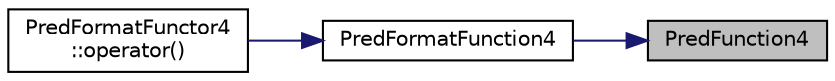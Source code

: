 digraph "PredFunction4"
{
 // LATEX_PDF_SIZE
  bgcolor="transparent";
  edge [fontname="Helvetica",fontsize="10",labelfontname="Helvetica",labelfontsize="10"];
  node [fontname="Helvetica",fontsize="10",shape=record];
  rankdir="RL";
  Node1 [label="PredFunction4",height=0.2,width=0.4,color="black", fillcolor="grey75", style="filled", fontcolor="black",tooltip=" "];
  Node1 -> Node2 [dir="back",color="midnightblue",fontsize="10",style="solid",fontname="Helvetica"];
  Node2 [label="PredFormatFunction4",height=0.2,width=0.4,color="black",URL="$gtest__pred__impl__unittest_8cc.html#a9fbd4c3333dcc98c0cfee19ce28bc2b1",tooltip=" "];
  Node2 -> Node3 [dir="back",color="midnightblue",fontsize="10",style="solid",fontname="Helvetica"];
  Node3 [label="PredFormatFunctor4\l::operator()",height=0.2,width=0.4,color="black",URL="$structPredFormatFunctor4.html#a97061d2b9eadf357f4e50a75f5a9af5b",tooltip=" "];
}
